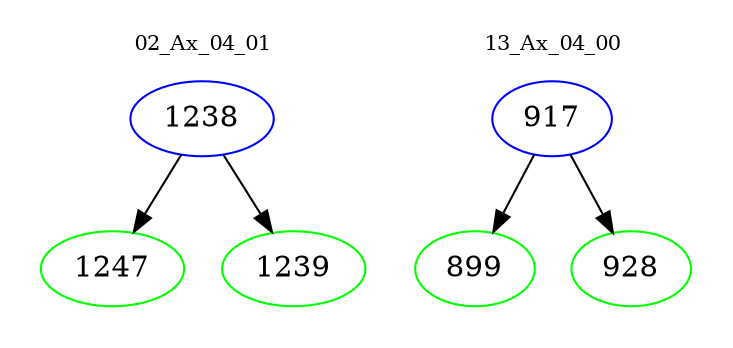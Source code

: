 digraph{
subgraph cluster_0 {
color = white
label = "02_Ax_04_01";
fontsize=10;
T0_1238 [label="1238", color="blue"]
T0_1238 -> T0_1247 [color="black"]
T0_1247 [label="1247", color="green"]
T0_1238 -> T0_1239 [color="black"]
T0_1239 [label="1239", color="green"]
}
subgraph cluster_1 {
color = white
label = "13_Ax_04_00";
fontsize=10;
T1_917 [label="917", color="blue"]
T1_917 -> T1_899 [color="black"]
T1_899 [label="899", color="green"]
T1_917 -> T1_928 [color="black"]
T1_928 [label="928", color="green"]
}
}
